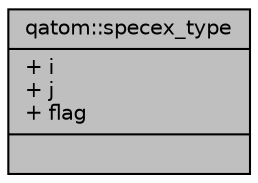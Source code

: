 digraph "qatom::specex_type"
{
  edge [fontname="Helvetica",fontsize="10",labelfontname="Helvetica",labelfontsize="10"];
  node [fontname="Helvetica",fontsize="10",shape=record];
  Node1 [label="{qatom::specex_type\n|+ i\l+ j\l+ flag\l|}",height=0.2,width=0.4,color="black", fillcolor="grey75", style="filled" fontcolor="black"];
}
